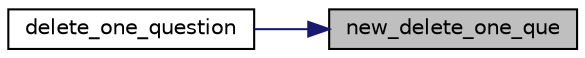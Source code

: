 digraph "new_delete_one_que"
{
 // LATEX_PDF_SIZE
  edge [fontname="Helvetica",fontsize="10",labelfontname="Helvetica",labelfontsize="10"];
  node [fontname="Helvetica",fontsize="10",shape=record];
  rankdir="RL";
  Node1 [label="new_delete_one_que",height=0.2,width=0.4,color="black", fillcolor="grey75", style="filled", fontcolor="black",tooltip=" "];
  Node1 -> Node2 [dir="back",color="midnightblue",fontsize="10",style="solid",fontname="Helvetica"];
  Node2 [label="delete_one_question",height=0.2,width=0.4,color="black", fillcolor="white", style="filled",URL="$question__functions_8h.html#ac1bace202416f0fb121bbf6026fc3c46",tooltip=" "];
}
